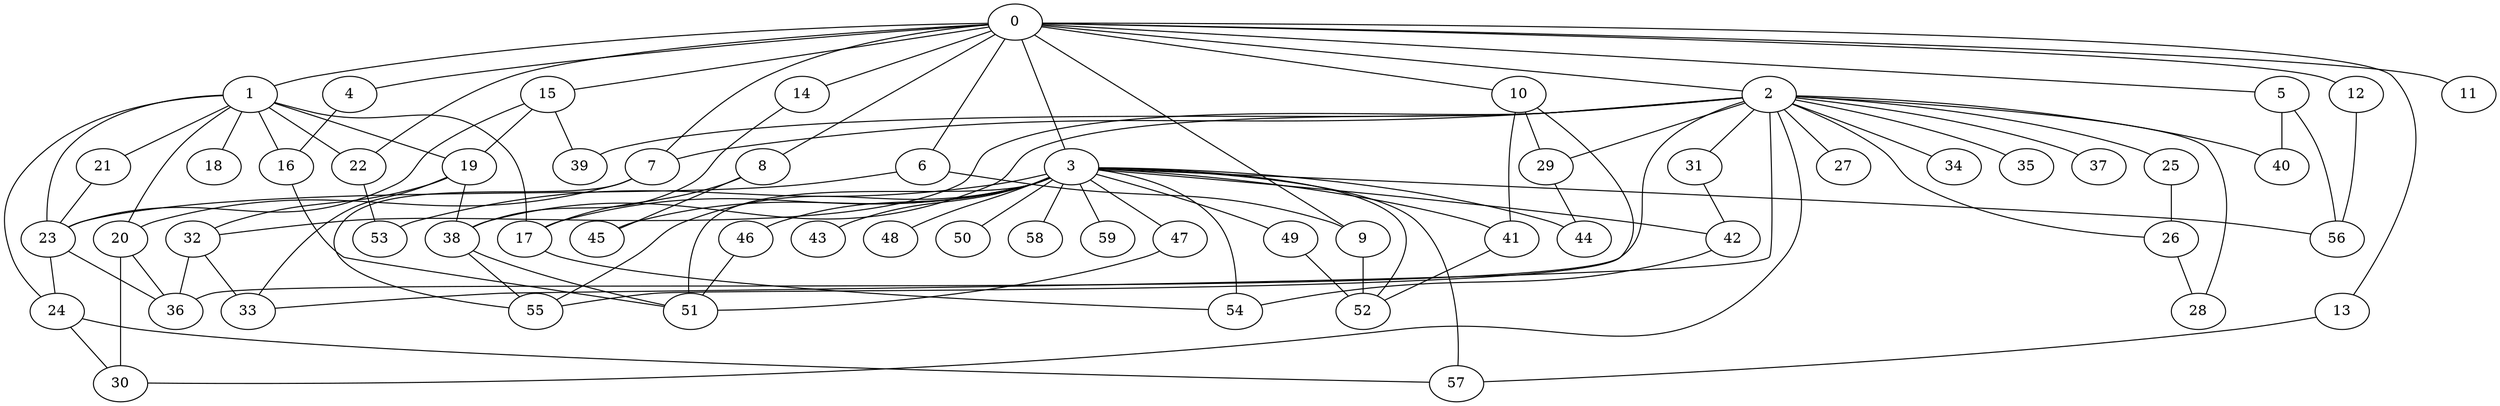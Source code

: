 
graph graphname {
    0 -- 1
0 -- 2
0 -- 3
0 -- 4
0 -- 5
0 -- 6
0 -- 7
0 -- 8
0 -- 9
0 -- 10
0 -- 11
0 -- 12
0 -- 13
0 -- 14
0 -- 15
0 -- 22
1 -- 16
1 -- 17
1 -- 18
1 -- 19
1 -- 20
1 -- 21
1 -- 22
1 -- 23
1 -- 24
2 -- 32
2 -- 34
2 -- 35
2 -- 36
2 -- 37
2 -- 38
2 -- 33
2 -- 40
2 -- 39
2 -- 25
2 -- 26
2 -- 27
2 -- 28
2 -- 29
2 -- 30
2 -- 31
2 -- 7
3 -- 41
3 -- 42
3 -- 43
3 -- 44
3 -- 45
3 -- 46
3 -- 47
3 -- 48
3 -- 49
3 -- 50
3 -- 51
3 -- 52
3 -- 53
3 -- 54
3 -- 55
3 -- 56
3 -- 57
3 -- 58
3 -- 59
3 -- 17
4 -- 16
5 -- 56
5 -- 40
6 -- 9
6 -- 23
7 -- 55
7 -- 20
8 -- 45
8 -- 17
9 -- 52
10 -- 41
10 -- 55
10 -- 29
12 -- 56
13 -- 57
14 -- 38
15 -- 19
15 -- 23
15 -- 39
16 -- 51
17 -- 54
19 -- 33
19 -- 32
19 -- 38
20 -- 30
20 -- 36
21 -- 23
22 -- 53
23 -- 24
23 -- 36
24 -- 30
24 -- 57
25 -- 26
26 -- 28
29 -- 44
31 -- 42
32 -- 33
32 -- 36
38 -- 55
38 -- 51
41 -- 52
42 -- 54
46 -- 51
47 -- 51
49 -- 52

}
